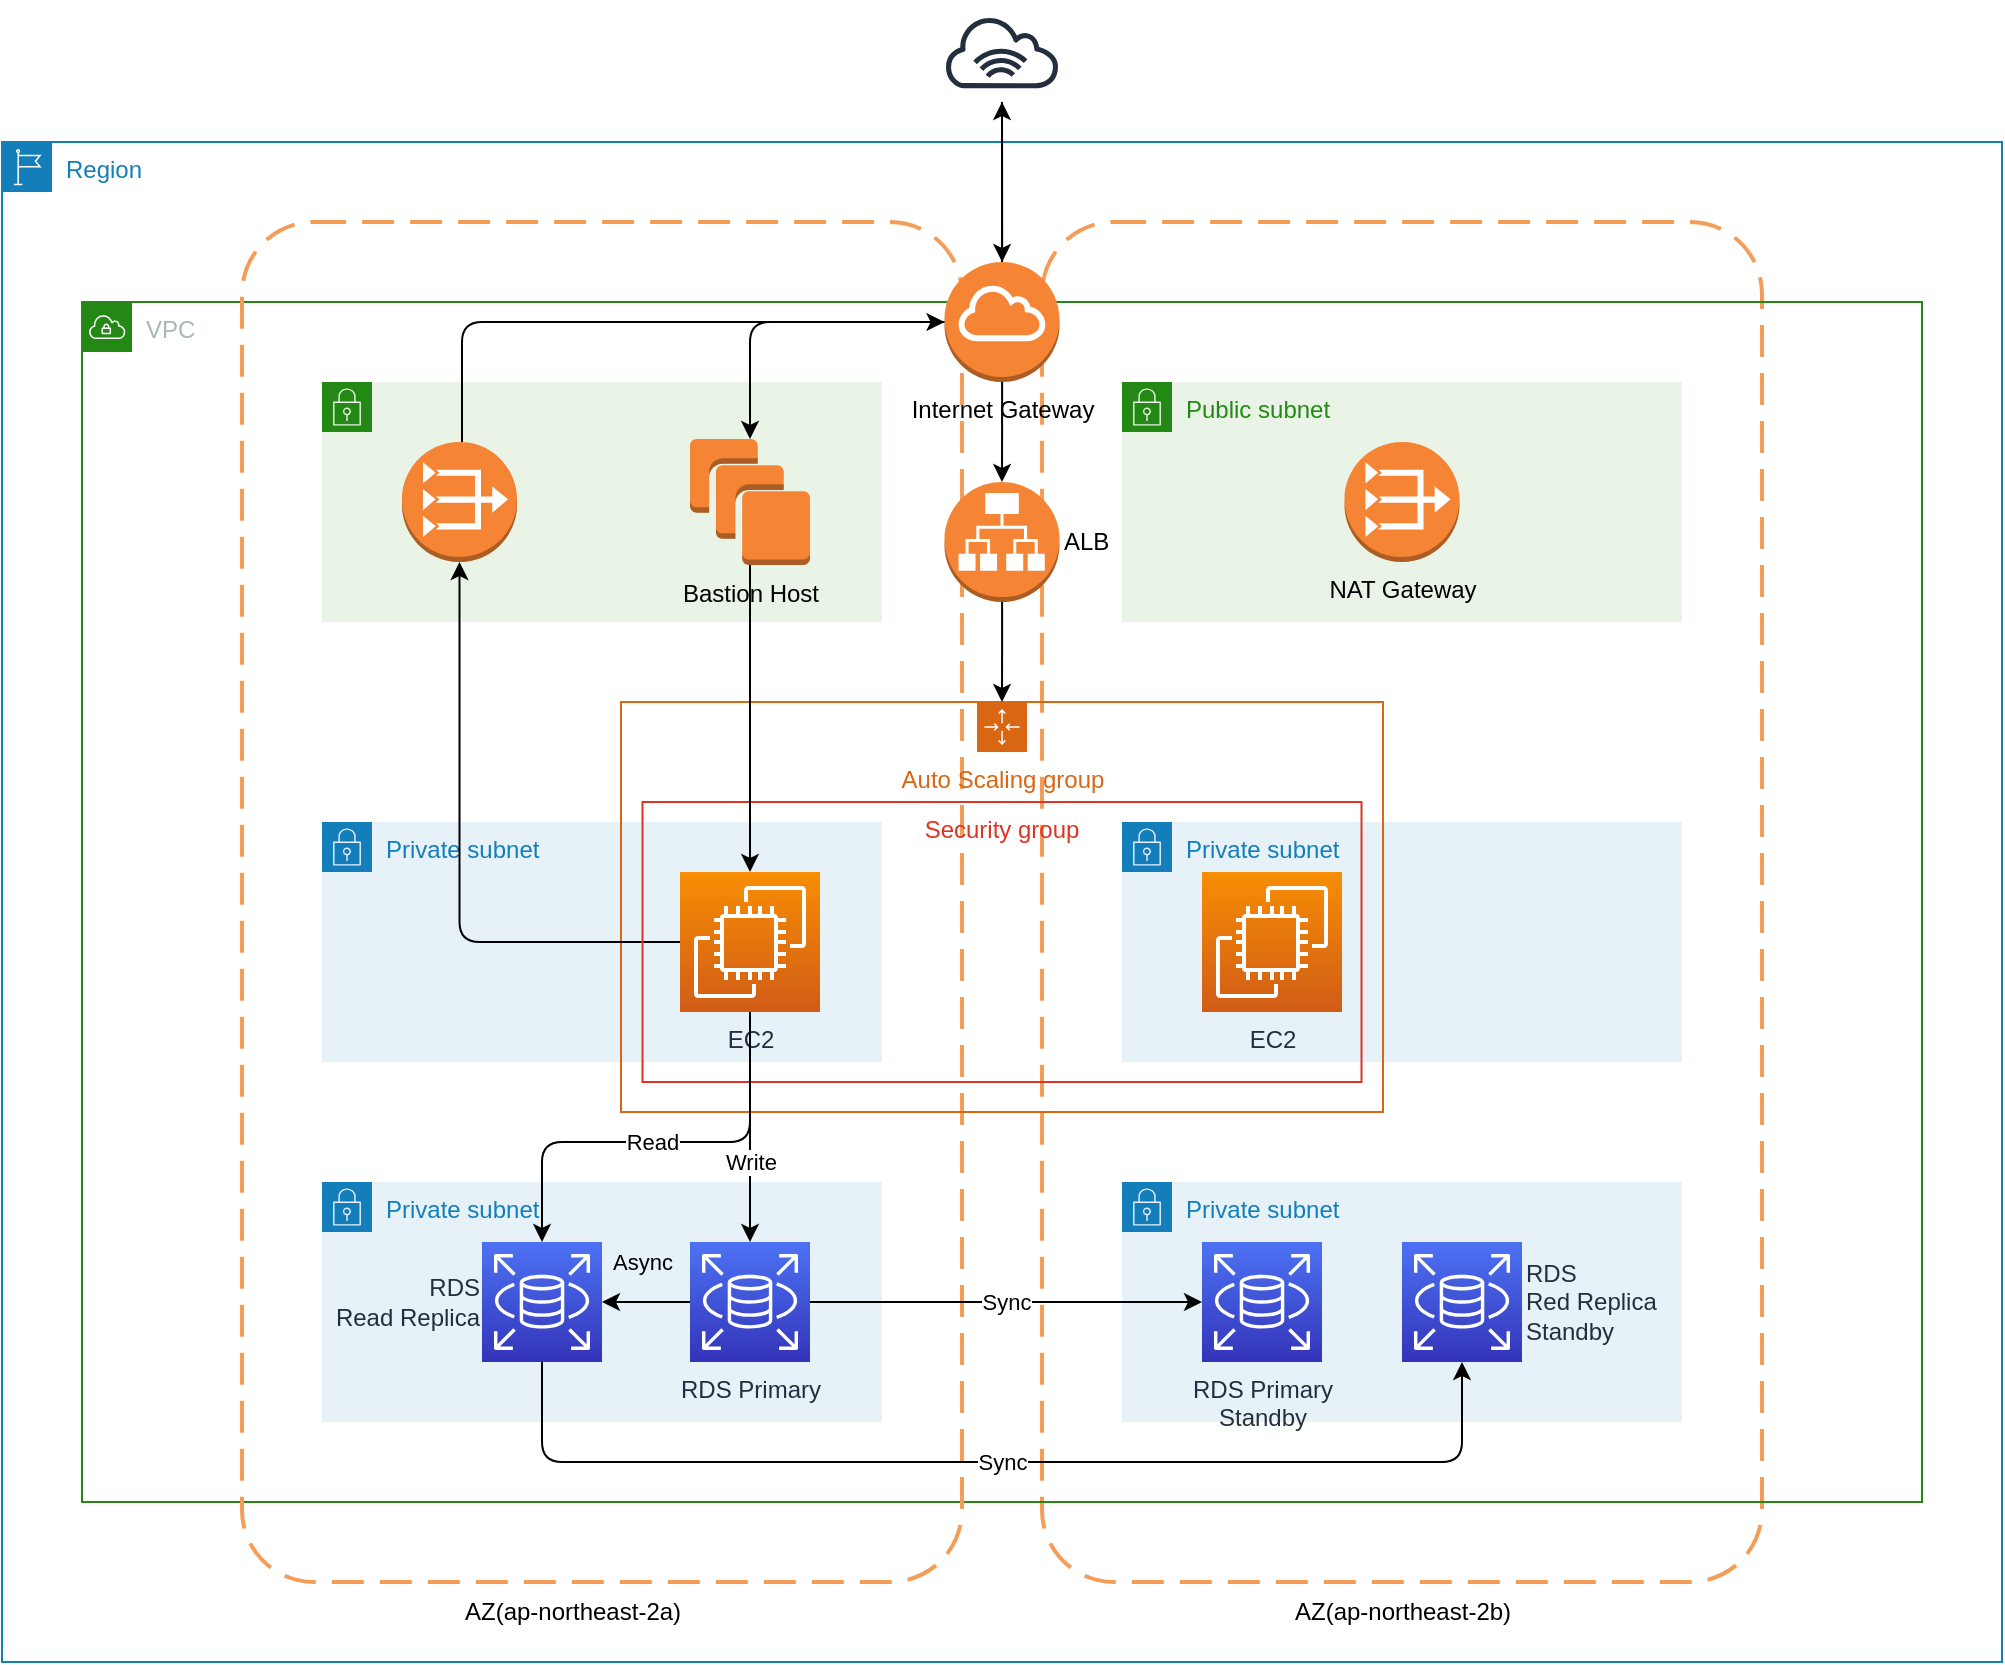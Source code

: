<mxfile version="21.5.0" type="github">
  <diagram name="페이지-1" id="lG-F-R37Qlg_pKHcpFQY">
    <mxGraphModel dx="2049" dy="1183" grid="1" gridSize="10" guides="1" tooltips="1" connect="1" arrows="1" fold="1" page="1" pageScale="1" pageWidth="827" pageHeight="1169" math="0" shadow="0">
      <root>
        <mxCell id="0" />
        <mxCell id="1" parent="0" />
        <mxCell id="P-wajaCejd0a9nJOUH1o-1" value="Region" style="points=[[0,0],[0.25,0],[0.5,0],[0.75,0],[1,0],[1,0.25],[1,0.5],[1,0.75],[1,1],[0.75,1],[0.5,1],[0.25,1],[0,1],[0,0.75],[0,0.5],[0,0.25]];outlineConnect=0;gradientColor=none;html=1;whiteSpace=wrap;fontSize=12;fontStyle=0;container=1;pointerEvents=0;collapsible=0;recursiveResize=0;shape=mxgraph.aws4.group;grIcon=mxgraph.aws4.group_region;strokeColor=#147EBA;fillColor=none;verticalAlign=top;align=left;spacingLeft=30;fontColor=#147EBA;" vertex="1" parent="1">
          <mxGeometry x="40" y="80" width="1000" height="760" as="geometry" />
        </mxCell>
        <mxCell id="P-wajaCejd0a9nJOUH1o-2" value="" style="rounded=1;arcSize=10;dashed=1;strokeColor=#F59D56;fillColor=none;gradientColor=none;dashPattern=8 4;strokeWidth=2;" vertex="1" parent="P-wajaCejd0a9nJOUH1o-1">
          <mxGeometry x="520" y="40" width="360" height="680" as="geometry" />
        </mxCell>
        <mxCell id="P-wajaCejd0a9nJOUH1o-3" value="Private subnet" style="points=[[0,0],[0.25,0],[0.5,0],[0.75,0],[1,0],[1,0.25],[1,0.5],[1,0.75],[1,1],[0.75,1],[0.5,1],[0.25,1],[0,1],[0,0.75],[0,0.5],[0,0.25]];outlineConnect=0;gradientColor=none;html=1;whiteSpace=wrap;fontSize=12;fontStyle=0;container=1;pointerEvents=0;collapsible=0;recursiveResize=0;shape=mxgraph.aws4.group;grIcon=mxgraph.aws4.group_security_group;grStroke=0;strokeColor=#147EBA;fillColor=#E6F2F8;verticalAlign=top;align=left;spacingLeft=30;fontColor=#147EBA;dashed=0;" vertex="1" parent="P-wajaCejd0a9nJOUH1o-1">
          <mxGeometry x="560" y="340" width="280" height="120" as="geometry" />
        </mxCell>
        <mxCell id="P-wajaCejd0a9nJOUH1o-4" value="VPC" style="points=[[0,0],[0.25,0],[0.5,0],[0.75,0],[1,0],[1,0.25],[1,0.5],[1,0.75],[1,1],[0.75,1],[0.5,1],[0.25,1],[0,1],[0,0.75],[0,0.5],[0,0.25]];outlineConnect=0;gradientColor=none;html=1;whiteSpace=wrap;fontSize=12;fontStyle=0;container=1;pointerEvents=0;collapsible=0;recursiveResize=0;shape=mxgraph.aws4.group;grIcon=mxgraph.aws4.group_vpc;strokeColor=#248814;fillColor=none;verticalAlign=top;align=left;spacingLeft=30;fontColor=#AAB7B8;dashed=0;" vertex="1" parent="P-wajaCejd0a9nJOUH1o-1">
          <mxGeometry x="40" y="80" width="920" height="600" as="geometry" />
        </mxCell>
        <mxCell id="P-wajaCejd0a9nJOUH1o-5" value="" style="rounded=1;arcSize=10;dashed=1;strokeColor=#F59D56;fillColor=none;gradientColor=none;dashPattern=8 4;strokeWidth=2;" vertex="1" parent="P-wajaCejd0a9nJOUH1o-4">
          <mxGeometry x="80" y="-40" width="360" height="680" as="geometry" />
        </mxCell>
        <mxCell id="P-wajaCejd0a9nJOUH1o-6" value="" style="points=[[0,0],[0.25,0],[0.5,0],[0.75,0],[1,0],[1,0.25],[1,0.5],[1,0.75],[1,1],[0.75,1],[0.5,1],[0.25,1],[0,1],[0,0.75],[0,0.5],[0,0.25]];outlineConnect=0;gradientColor=none;html=1;whiteSpace=wrap;fontSize=12;fontStyle=0;container=1;pointerEvents=0;collapsible=0;recursiveResize=0;shape=mxgraph.aws4.group;grIcon=mxgraph.aws4.group_security_group;grStroke=0;strokeColor=#248814;fillColor=#E9F3E6;verticalAlign=top;align=left;spacingLeft=30;fontColor=#248814;dashed=0;" vertex="1" parent="P-wajaCejd0a9nJOUH1o-4">
          <mxGeometry x="120" y="40" width="280" height="120" as="geometry" />
        </mxCell>
        <mxCell id="P-wajaCejd0a9nJOUH1o-7" value="Bastion Host" style="outlineConnect=0;dashed=0;verticalLabelPosition=bottom;verticalAlign=top;align=center;html=1;shape=mxgraph.aws3.instances;fillColor=#F58534;gradientColor=none;" vertex="1" parent="P-wajaCejd0a9nJOUH1o-6">
          <mxGeometry x="184" y="28.5" width="60" height="63" as="geometry" />
        </mxCell>
        <mxCell id="P-wajaCejd0a9nJOUH1o-8" value="Private subnet" style="points=[[0,0],[0.25,0],[0.5,0],[0.75,0],[1,0],[1,0.25],[1,0.5],[1,0.75],[1,1],[0.75,1],[0.5,1],[0.25,1],[0,1],[0,0.75],[0,0.5],[0,0.25]];outlineConnect=0;gradientColor=none;html=1;whiteSpace=wrap;fontSize=12;fontStyle=0;container=1;pointerEvents=0;collapsible=0;recursiveResize=0;shape=mxgraph.aws4.group;grIcon=mxgraph.aws4.group_security_group;grStroke=0;strokeColor=#147EBA;fillColor=#E6F2F8;verticalAlign=top;align=left;spacingLeft=30;fontColor=#147EBA;dashed=0;" vertex="1" parent="P-wajaCejd0a9nJOUH1o-4">
          <mxGeometry x="120" y="260" width="280" height="120" as="geometry" />
        </mxCell>
        <mxCell id="P-wajaCejd0a9nJOUH1o-9" value="" style="outlineConnect=0;dashed=0;verticalLabelPosition=bottom;verticalAlign=top;align=center;html=1;shape=mxgraph.aws3.vpc_nat_gateway;fillColor=#F58534;gradientColor=none;" vertex="1" parent="P-wajaCejd0a9nJOUH1o-4">
          <mxGeometry x="160" y="70" width="57.5" height="60" as="geometry" />
        </mxCell>
        <mxCell id="P-wajaCejd0a9nJOUH1o-10" value="Auto Scaling group" style="points=[[0,0],[0.25,0],[0.5,0],[0.75,0],[1,0],[1,0.25],[1,0.5],[1,0.75],[1,1],[0.75,1],[0.5,1],[0.25,1],[0,1],[0,0.75],[0,0.5],[0,0.25]];outlineConnect=0;gradientColor=none;html=1;whiteSpace=wrap;fontSize=12;fontStyle=0;container=1;pointerEvents=0;collapsible=0;recursiveResize=0;shape=mxgraph.aws4.groupCenter;grIcon=mxgraph.aws4.group_auto_scaling_group;grStroke=1;strokeColor=#D86613;fillColor=none;verticalAlign=top;align=center;fontColor=#D86613;spacingTop=25;" vertex="1" parent="P-wajaCejd0a9nJOUH1o-4">
          <mxGeometry x="269.5" y="200" width="381" height="205" as="geometry" />
        </mxCell>
        <mxCell id="P-wajaCejd0a9nJOUH1o-11" style="edgeStyle=orthogonalEdgeStyle;rounded=1;orthogonalLoop=1;jettySize=auto;html=1;" edge="1" parent="P-wajaCejd0a9nJOUH1o-4" source="P-wajaCejd0a9nJOUH1o-13" target="P-wajaCejd0a9nJOUH1o-9">
          <mxGeometry relative="1" as="geometry" />
        </mxCell>
        <mxCell id="P-wajaCejd0a9nJOUH1o-12" value="Security group" style="fillColor=none;strokeColor=#DD3522;verticalAlign=top;fontStyle=0;fontColor=#DD3522;whiteSpace=wrap;html=1;" vertex="1" parent="P-wajaCejd0a9nJOUH1o-4">
          <mxGeometry x="280.25" y="250" width="359.5" height="140" as="geometry" />
        </mxCell>
        <mxCell id="P-wajaCejd0a9nJOUH1o-14" style="edgeStyle=orthogonalEdgeStyle;rounded=0;orthogonalLoop=1;jettySize=auto;html=1;" edge="1" parent="P-wajaCejd0a9nJOUH1o-4" source="P-wajaCejd0a9nJOUH1o-7" target="P-wajaCejd0a9nJOUH1o-13">
          <mxGeometry relative="1" as="geometry" />
        </mxCell>
        <mxCell id="P-wajaCejd0a9nJOUH1o-15" value="Internet Gateway" style="outlineConnect=0;dashed=0;verticalLabelPosition=bottom;verticalAlign=top;align=center;html=1;shape=mxgraph.aws3.internet_gateway;fillColor=#F58534;gradientColor=none;" vertex="1" parent="P-wajaCejd0a9nJOUH1o-4">
          <mxGeometry x="431.25" y="-20" width="57.5" height="60" as="geometry" />
        </mxCell>
        <mxCell id="P-wajaCejd0a9nJOUH1o-16" style="edgeStyle=orthogonalEdgeStyle;rounded=1;orthogonalLoop=1;jettySize=auto;html=1;entryX=0;entryY=0.5;entryDx=0;entryDy=0;entryPerimeter=0;" edge="1" parent="P-wajaCejd0a9nJOUH1o-4" source="P-wajaCejd0a9nJOUH1o-9" target="P-wajaCejd0a9nJOUH1o-15">
          <mxGeometry relative="1" as="geometry">
            <Array as="points">
              <mxPoint x="190" y="10" />
            </Array>
          </mxGeometry>
        </mxCell>
        <mxCell id="P-wajaCejd0a9nJOUH1o-17" style="edgeStyle=orthogonalEdgeStyle;rounded=1;orthogonalLoop=1;jettySize=auto;html=1;" edge="1" parent="P-wajaCejd0a9nJOUH1o-4" source="P-wajaCejd0a9nJOUH1o-15" target="P-wajaCejd0a9nJOUH1o-7">
          <mxGeometry relative="1" as="geometry" />
        </mxCell>
        <mxCell id="P-wajaCejd0a9nJOUH1o-18" value="ALB" style="outlineConnect=0;dashed=0;verticalLabelPosition=middle;verticalAlign=middle;align=left;html=1;shape=mxgraph.aws3.application_load_balancer;fillColor=#F58534;gradientColor=none;labelPosition=right;" vertex="1" parent="P-wajaCejd0a9nJOUH1o-4">
          <mxGeometry x="431.25" y="90" width="57.5" height="60" as="geometry" />
        </mxCell>
        <mxCell id="P-wajaCejd0a9nJOUH1o-19" style="edgeStyle=orthogonalEdgeStyle;rounded=0;orthogonalLoop=1;jettySize=auto;html=1;" edge="1" parent="P-wajaCejd0a9nJOUH1o-4" source="P-wajaCejd0a9nJOUH1o-18" target="P-wajaCejd0a9nJOUH1o-10">
          <mxGeometry relative="1" as="geometry" />
        </mxCell>
        <mxCell id="P-wajaCejd0a9nJOUH1o-29" value="Private subnet" style="points=[[0,0],[0.25,0],[0.5,0],[0.75,0],[1,0],[1,0.25],[1,0.5],[1,0.75],[1,1],[0.75,1],[0.5,1],[0.25,1],[0,1],[0,0.75],[0,0.5],[0,0.25]];outlineConnect=0;gradientColor=none;html=1;whiteSpace=wrap;fontSize=12;fontStyle=0;container=1;pointerEvents=0;collapsible=0;recursiveResize=0;shape=mxgraph.aws4.group;grIcon=mxgraph.aws4.group_security_group;grStroke=0;strokeColor=#147EBA;fillColor=#E6F2F8;verticalAlign=top;align=left;spacingLeft=30;fontColor=#147EBA;dashed=0;" vertex="1" parent="P-wajaCejd0a9nJOUH1o-4">
          <mxGeometry x="120" y="440" width="280" height="120" as="geometry" />
        </mxCell>
        <mxCell id="P-wajaCejd0a9nJOUH1o-20" style="edgeStyle=orthogonalEdgeStyle;rounded=0;orthogonalLoop=1;jettySize=auto;html=1;entryX=0.5;entryY=0;entryDx=0;entryDy=0;entryPerimeter=0;" edge="1" parent="P-wajaCejd0a9nJOUH1o-4" source="P-wajaCejd0a9nJOUH1o-15" target="P-wajaCejd0a9nJOUH1o-18">
          <mxGeometry relative="1" as="geometry" />
        </mxCell>
        <mxCell id="P-wajaCejd0a9nJOUH1o-41" value="Async" style="edgeStyle=orthogonalEdgeStyle;rounded=0;orthogonalLoop=1;jettySize=auto;html=1;labelBackgroundColor=none;" edge="1" parent="P-wajaCejd0a9nJOUH1o-4" source="P-wajaCejd0a9nJOUH1o-32" target="P-wajaCejd0a9nJOUH1o-34">
          <mxGeometry x="0.091" y="-20" relative="1" as="geometry">
            <mxPoint as="offset" />
          </mxGeometry>
        </mxCell>
        <mxCell id="P-wajaCejd0a9nJOUH1o-32" value="RDS Primary" style="sketch=0;points=[[0,0,0],[0.25,0,0],[0.5,0,0],[0.75,0,0],[1,0,0],[0,1,0],[0.25,1,0],[0.5,1,0],[0.75,1,0],[1,1,0],[0,0.25,0],[0,0.5,0],[0,0.75,0],[1,0.25,0],[1,0.5,0],[1,0.75,0]];outlineConnect=0;fontColor=#232F3E;gradientColor=#4D72F3;gradientDirection=north;fillColor=#3334B9;strokeColor=#ffffff;dashed=0;verticalLabelPosition=bottom;verticalAlign=top;align=center;html=1;fontSize=12;fontStyle=0;aspect=fixed;shape=mxgraph.aws4.resourceIcon;resIcon=mxgraph.aws4.rds;" vertex="1" parent="P-wajaCejd0a9nJOUH1o-4">
          <mxGeometry x="304" y="470" width="60" height="60" as="geometry" />
        </mxCell>
        <mxCell id="P-wajaCejd0a9nJOUH1o-34" value="RDS&lt;br&gt;Read Replica" style="sketch=0;points=[[0,0,0],[0.25,0,0],[0.5,0,0],[0.75,0,0],[1,0,0],[0,1,0],[0.25,1,0],[0.5,1,0],[0.75,1,0],[1,1,0],[0,0.25,0],[0,0.5,0],[0,0.75,0],[1,0.25,0],[1,0.5,0],[1,0.75,0]];outlineConnect=0;fontColor=#232F3E;gradientColor=#4D72F3;gradientDirection=north;fillColor=#3334B9;strokeColor=#ffffff;dashed=0;verticalLabelPosition=middle;verticalAlign=middle;align=right;html=1;fontSize=12;fontStyle=0;aspect=fixed;shape=mxgraph.aws4.resourceIcon;resIcon=mxgraph.aws4.rds;labelPosition=left;" vertex="1" parent="P-wajaCejd0a9nJOUH1o-4">
          <mxGeometry x="200" y="470" width="60" height="60" as="geometry" />
        </mxCell>
        <mxCell id="P-wajaCejd0a9nJOUH1o-38" value="Read" style="edgeStyle=orthogonalEdgeStyle;rounded=1;orthogonalLoop=1;jettySize=auto;html=1;" edge="1" parent="P-wajaCejd0a9nJOUH1o-4" source="P-wajaCejd0a9nJOUH1o-13" target="P-wajaCejd0a9nJOUH1o-34">
          <mxGeometry x="0.043" relative="1" as="geometry">
            <Array as="points">
              <mxPoint x="334" y="420" />
              <mxPoint x="230" y="420" />
            </Array>
            <mxPoint as="offset" />
          </mxGeometry>
        </mxCell>
        <mxCell id="P-wajaCejd0a9nJOUH1o-13" value="EC2" style="sketch=0;points=[[0,0,0],[0.25,0,0],[0.5,0,0],[0.75,0,0],[1,0,0],[0,1,0],[0.25,1,0],[0.5,1,0],[0.75,1,0],[1,1,0],[0,0.25,0],[0,0.5,0],[0,0.75,0],[1,0.25,0],[1,0.5,0],[1,0.75,0]];outlineConnect=0;fontColor=#232F3E;gradientColor=#F78E04;gradientDirection=north;fillColor=#D05C17;strokeColor=#ffffff;dashed=0;verticalLabelPosition=bottom;verticalAlign=top;align=center;html=1;fontSize=12;fontStyle=0;aspect=fixed;shape=mxgraph.aws4.resourceIcon;resIcon=mxgraph.aws4.ec2;" vertex="1" parent="P-wajaCejd0a9nJOUH1o-4">
          <mxGeometry x="299" y="285" width="70" height="70" as="geometry" />
        </mxCell>
        <mxCell id="P-wajaCejd0a9nJOUH1o-37" value="Write" style="edgeStyle=orthogonalEdgeStyle;rounded=0;orthogonalLoop=1;jettySize=auto;html=1;entryX=0.5;entryY=0;entryDx=0;entryDy=0;entryPerimeter=0;align=left;" edge="1" parent="P-wajaCejd0a9nJOUH1o-4" source="P-wajaCejd0a9nJOUH1o-13" target="P-wajaCejd0a9nJOUH1o-32">
          <mxGeometry x="0.304" y="-14" relative="1" as="geometry">
            <mxPoint as="offset" />
          </mxGeometry>
        </mxCell>
        <mxCell id="P-wajaCejd0a9nJOUH1o-21" value="EC2" style="sketch=0;points=[[0,0,0],[0.25,0,0],[0.5,0,0],[0.75,0,0],[1,0,0],[0,1,0],[0.25,1,0],[0.5,1,0],[0.75,1,0],[1,1,0],[0,0.25,0],[0,0.5,0],[0,0.75,0],[1,0.25,0],[1,0.5,0],[1,0.75,0]];outlineConnect=0;fontColor=#232F3E;gradientColor=#F78E04;gradientDirection=north;fillColor=#D05C17;strokeColor=#ffffff;dashed=0;verticalLabelPosition=bottom;verticalAlign=top;align=center;html=1;fontSize=12;fontStyle=0;aspect=fixed;shape=mxgraph.aws4.resourceIcon;resIcon=mxgraph.aws4.ec2;" vertex="1" parent="P-wajaCejd0a9nJOUH1o-1">
          <mxGeometry x="600" y="365" width="70" height="70" as="geometry" />
        </mxCell>
        <mxCell id="P-wajaCejd0a9nJOUH1o-22" value="Public subnet" style="points=[[0,0],[0.25,0],[0.5,0],[0.75,0],[1,0],[1,0.25],[1,0.5],[1,0.75],[1,1],[0.75,1],[0.5,1],[0.25,1],[0,1],[0,0.75],[0,0.5],[0,0.25]];outlineConnect=0;gradientColor=none;html=1;whiteSpace=wrap;fontSize=12;fontStyle=0;container=1;pointerEvents=0;collapsible=0;recursiveResize=0;shape=mxgraph.aws4.group;grIcon=mxgraph.aws4.group_security_group;grStroke=0;strokeColor=#248814;fillColor=#E9F3E6;verticalAlign=top;align=left;spacingLeft=30;fontColor=#248814;dashed=0;" vertex="1" parent="P-wajaCejd0a9nJOUH1o-1">
          <mxGeometry x="560" y="120" width="280" height="120" as="geometry" />
        </mxCell>
        <mxCell id="P-wajaCejd0a9nJOUH1o-23" value="NAT Gateway" style="outlineConnect=0;dashed=0;verticalLabelPosition=bottom;verticalAlign=top;align=center;html=1;shape=mxgraph.aws3.vpc_nat_gateway;fillColor=#F58534;gradientColor=none;" vertex="1" parent="P-wajaCejd0a9nJOUH1o-1">
          <mxGeometry x="671.25" y="150" width="57.5" height="60" as="geometry" />
        </mxCell>
        <mxCell id="P-wajaCejd0a9nJOUH1o-24" value="AZ(ap-northeast-2a)" style="text;html=1;align=center;verticalAlign=middle;resizable=0;points=[];autosize=1;strokeColor=none;fillColor=none;" vertex="1" parent="P-wajaCejd0a9nJOUH1o-1">
          <mxGeometry x="220" y="720" width="130" height="30" as="geometry" />
        </mxCell>
        <mxCell id="P-wajaCejd0a9nJOUH1o-25" value="AZ(ap-northeast-2b)" style="text;html=1;align=center;verticalAlign=middle;resizable=0;points=[];autosize=1;strokeColor=none;fillColor=none;" vertex="1" parent="P-wajaCejd0a9nJOUH1o-1">
          <mxGeometry x="635" y="720" width="130" height="30" as="geometry" />
        </mxCell>
        <mxCell id="P-wajaCejd0a9nJOUH1o-30" value="Private subnet" style="points=[[0,0],[0.25,0],[0.5,0],[0.75,0],[1,0],[1,0.25],[1,0.5],[1,0.75],[1,1],[0.75,1],[0.5,1],[0.25,1],[0,1],[0,0.75],[0,0.5],[0,0.25]];outlineConnect=0;gradientColor=none;html=1;whiteSpace=wrap;fontSize=12;fontStyle=0;container=1;pointerEvents=0;collapsible=0;recursiveResize=0;shape=mxgraph.aws4.group;grIcon=mxgraph.aws4.group_security_group;grStroke=0;strokeColor=#147EBA;fillColor=#E6F2F8;verticalAlign=top;align=left;spacingLeft=30;fontColor=#147EBA;dashed=0;" vertex="1" parent="P-wajaCejd0a9nJOUH1o-1">
          <mxGeometry x="560" y="520" width="280" height="120" as="geometry" />
        </mxCell>
        <mxCell id="P-wajaCejd0a9nJOUH1o-35" value="RDS Primary&lt;br&gt;Standby" style="sketch=0;points=[[0,0,0],[0.25,0,0],[0.5,0,0],[0.75,0,0],[1,0,0],[0,1,0],[0.25,1,0],[0.5,1,0],[0.75,1,0],[1,1,0],[0,0.25,0],[0,0.5,0],[0,0.75,0],[1,0.25,0],[1,0.5,0],[1,0.75,0]];outlineConnect=0;fontColor=#232F3E;gradientColor=#4D72F3;gradientDirection=north;fillColor=#3334B9;strokeColor=#ffffff;dashed=0;verticalLabelPosition=bottom;verticalAlign=top;align=center;html=1;fontSize=12;fontStyle=0;aspect=fixed;shape=mxgraph.aws4.resourceIcon;resIcon=mxgraph.aws4.rds;" vertex="1" parent="P-wajaCejd0a9nJOUH1o-1">
          <mxGeometry x="600" y="550" width="60" height="60" as="geometry" />
        </mxCell>
        <mxCell id="P-wajaCejd0a9nJOUH1o-36" value="RDS&lt;br&gt;Red Replica&lt;br&gt;Standby" style="sketch=0;points=[[0,0,0],[0.25,0,0],[0.5,0,0],[0.75,0,0],[1,0,0],[0,1,0],[0.25,1,0],[0.5,1,0],[0.75,1,0],[1,1,0],[0,0.25,0],[0,0.5,0],[0,0.75,0],[1,0.25,0],[1,0.5,0],[1,0.75,0]];outlineConnect=0;fontColor=#232F3E;gradientColor=#4D72F3;gradientDirection=north;fillColor=#3334B9;strokeColor=#ffffff;dashed=0;verticalLabelPosition=middle;verticalAlign=middle;align=left;html=1;fontSize=12;fontStyle=0;aspect=fixed;shape=mxgraph.aws4.resourceIcon;resIcon=mxgraph.aws4.rds;labelPosition=right;" vertex="1" parent="P-wajaCejd0a9nJOUH1o-1">
          <mxGeometry x="700" y="550" width="60" height="60" as="geometry" />
        </mxCell>
        <mxCell id="P-wajaCejd0a9nJOUH1o-39" value="Sync" style="edgeStyle=orthogonalEdgeStyle;rounded=0;orthogonalLoop=1;jettySize=auto;html=1;entryX=0;entryY=0.5;entryDx=0;entryDy=0;entryPerimeter=0;" edge="1" parent="P-wajaCejd0a9nJOUH1o-1" source="P-wajaCejd0a9nJOUH1o-32" target="P-wajaCejd0a9nJOUH1o-35">
          <mxGeometry relative="1" as="geometry" />
        </mxCell>
        <mxCell id="P-wajaCejd0a9nJOUH1o-40" value="Sync" style="edgeStyle=orthogonalEdgeStyle;rounded=1;orthogonalLoop=1;jettySize=auto;html=1;entryX=0.5;entryY=1;entryDx=0;entryDy=0;entryPerimeter=0;" edge="1" parent="P-wajaCejd0a9nJOUH1o-1" source="P-wajaCejd0a9nJOUH1o-34" target="P-wajaCejd0a9nJOUH1o-36">
          <mxGeometry relative="1" as="geometry">
            <Array as="points">
              <mxPoint x="270" y="660" />
              <mxPoint x="730" y="660" />
            </Array>
          </mxGeometry>
        </mxCell>
        <mxCell id="P-wajaCejd0a9nJOUH1o-26" style="edgeStyle=orthogonalEdgeStyle;rounded=0;orthogonalLoop=1;jettySize=auto;html=1;" edge="1" parent="1" source="P-wajaCejd0a9nJOUH1o-27" target="P-wajaCejd0a9nJOUH1o-15">
          <mxGeometry relative="1" as="geometry" />
        </mxCell>
        <mxCell id="P-wajaCejd0a9nJOUH1o-27" value="" style="sketch=0;outlineConnect=0;fontColor=#232F3E;gradientColor=none;strokeColor=#232F3E;fillColor=#ffffff;dashed=0;verticalLabelPosition=bottom;verticalAlign=top;align=center;html=1;fontSize=12;fontStyle=0;shape=mxgraph.aws4.resourceIcon;resIcon=mxgraph.aws4.internet_alt1;" vertex="1" parent="1">
          <mxGeometry x="505" y="10" width="70" height="50" as="geometry" />
        </mxCell>
        <mxCell id="P-wajaCejd0a9nJOUH1o-28" style="edgeStyle=orthogonalEdgeStyle;rounded=0;orthogonalLoop=1;jettySize=auto;html=1;" edge="1" parent="1" source="P-wajaCejd0a9nJOUH1o-15" target="P-wajaCejd0a9nJOUH1o-27">
          <mxGeometry relative="1" as="geometry" />
        </mxCell>
      </root>
    </mxGraphModel>
  </diagram>
</mxfile>
